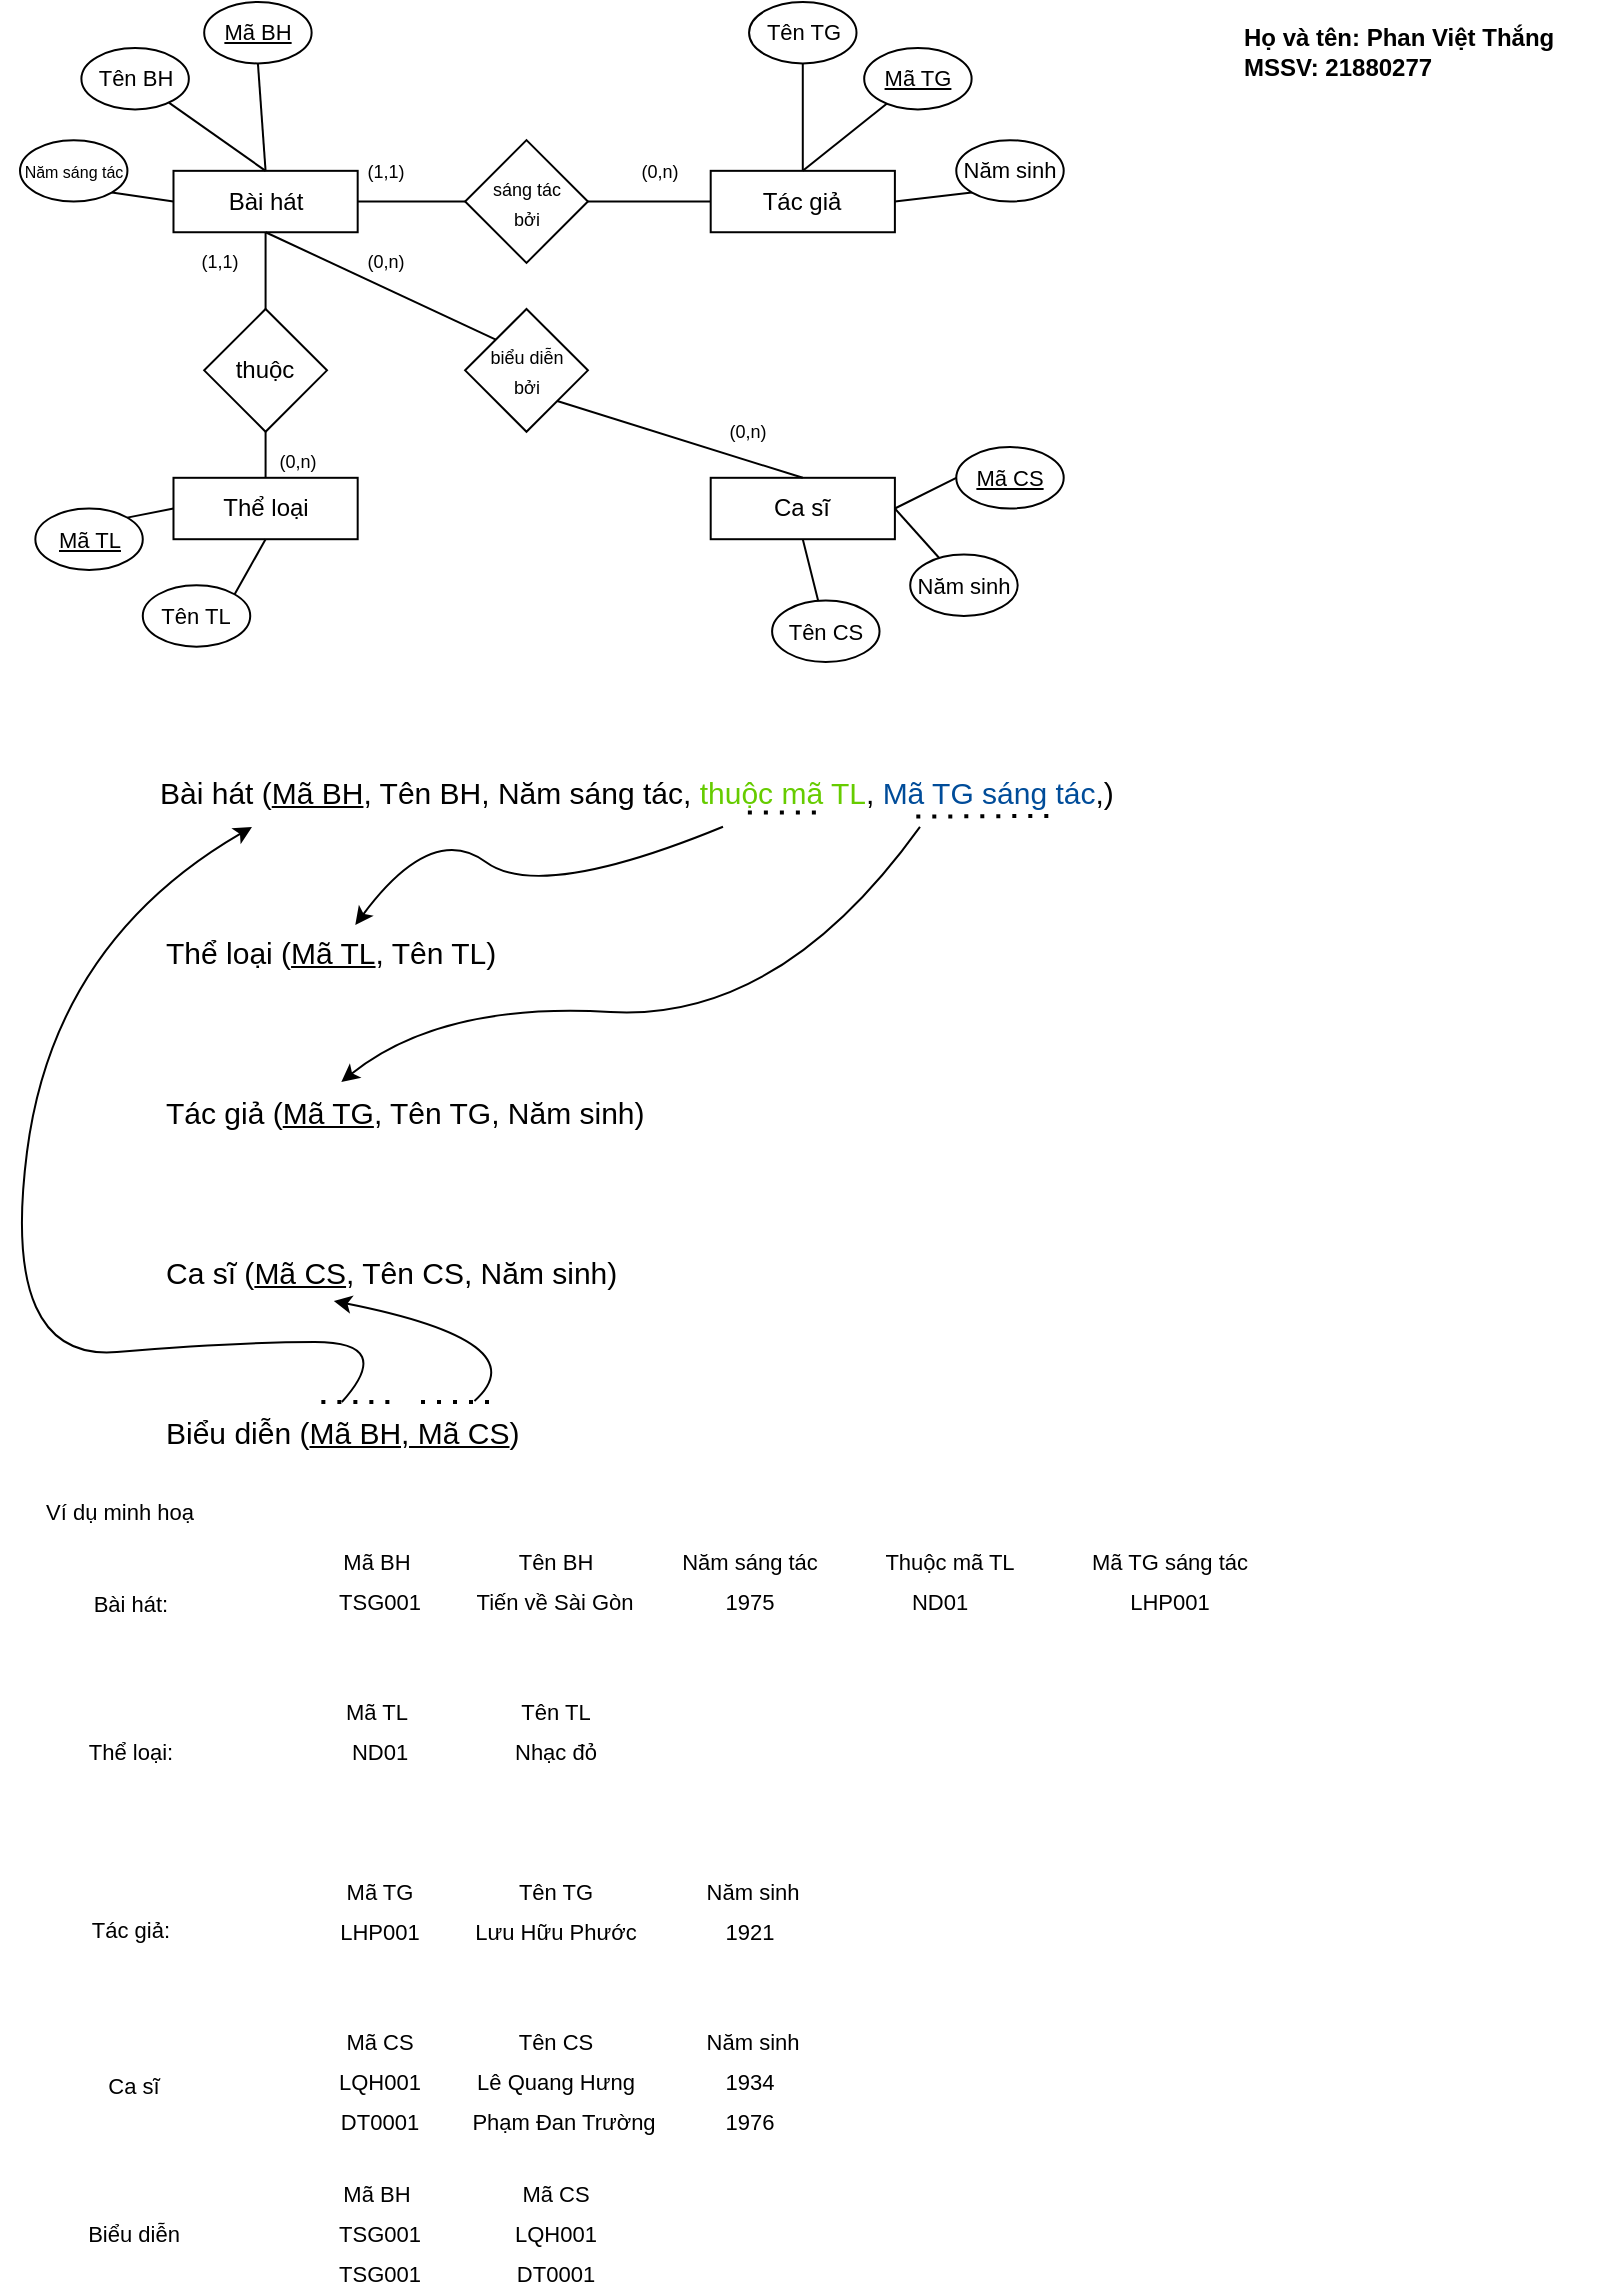 <mxfile version="20.1.1" type="github">
  <diagram id="juYDDhbQV2ejAXvNcZQj" name="Page-1">
    <mxGraphModel dx="676" dy="391" grid="1" gridSize="10" guides="1" tooltips="1" connect="1" arrows="1" fold="1" page="1" pageScale="1" pageWidth="827" pageHeight="1169" math="0" shadow="0">
      <root>
        <mxCell id="0" />
        <mxCell id="1" parent="0" />
        <mxCell id="WebsGutZkE8XCqcuteTi-69" value="" style="group" vertex="1" connectable="0" parent="1">
          <mxGeometry x="10" y="390" width="690" height="350" as="geometry" />
        </mxCell>
        <mxCell id="WebsGutZkE8XCqcuteTi-42" value="Bài hát (&lt;u&gt;Mã BH&lt;/u&gt;, Tên BH, Năm sáng tác, &lt;font color=&quot;#66cc00&quot;&gt;thuộc mã TL&lt;/font&gt;, &lt;font color=&quot;#004c99&quot;&gt;Mã TG sáng tác&lt;/font&gt;,)" style="text;html=1;strokeColor=none;fillColor=none;align=left;verticalAlign=middle;whiteSpace=wrap;rounded=0;fontFamily=Helvetica;fontSize=15;fontColor=default;" vertex="1" parent="WebsGutZkE8XCqcuteTi-69">
          <mxGeometry x="78.266" width="611.734" height="30" as="geometry" />
        </mxCell>
        <mxCell id="WebsGutZkE8XCqcuteTi-47" value="" style="curved=1;endArrow=classic;html=1;rounded=0;labelBackgroundColor=default;fontFamily=Helvetica;fontSize=15;fontColor=default;strokeColor=default;shape=connector;entryX=0.198;entryY=0.05;entryDx=0;entryDy=0;entryPerimeter=0;exitX=0.463;exitY=1.08;exitDx=0;exitDy=0;exitPerimeter=0;" edge="1" parent="WebsGutZkE8XCqcuteTi-69" source="WebsGutZkE8XCqcuteTi-42" target="WebsGutZkE8XCqcuteTi-43">
          <mxGeometry width="50" height="50" relative="1" as="geometry">
            <mxPoint x="305.867" y="30" as="sourcePoint" />
            <mxPoint x="170.926" y="70" as="targetPoint" />
            <Array as="points">
              <mxPoint x="269.883" y="70" />
              <mxPoint x="215.906" y="30" />
            </Array>
          </mxGeometry>
        </mxCell>
        <mxCell id="WebsGutZkE8XCqcuteTi-56" value="" style="curved=1;endArrow=classic;html=1;rounded=0;labelBackgroundColor=default;fontFamily=Helvetica;fontSize=15;fontColor=#99004D;strokeColor=default;shape=connector;entryX=0.078;entryY=1.083;entryDx=0;entryDy=0;entryPerimeter=0;" edge="1" parent="WebsGutZkE8XCqcuteTi-69" target="WebsGutZkE8XCqcuteTi-42">
          <mxGeometry width="50" height="50" relative="1" as="geometry">
            <mxPoint x="170.926" y="320" as="sourcePoint" />
            <mxPoint x="116.949" y="40" as="targetPoint" />
            <Array as="points">
              <mxPoint x="197.914" y="290" />
              <mxPoint x="116.949" y="290" />
              <mxPoint y="300" />
              <mxPoint x="26.988" y="90" />
            </Array>
          </mxGeometry>
        </mxCell>
        <mxCell id="WebsGutZkE8XCqcuteTi-43" value="Thể loại (&lt;u&gt;Mã TL&lt;/u&gt;, Tên TL)" style="text;html=1;strokeColor=none;fillColor=none;align=left;verticalAlign=middle;whiteSpace=wrap;rounded=0;fontFamily=Helvetica;fontSize=15;fontColor=default;" vertex="1" parent="WebsGutZkE8XCqcuteTi-69">
          <mxGeometry x="80.96" y="80" width="488.288" height="30" as="geometry" />
        </mxCell>
        <mxCell id="WebsGutZkE8XCqcuteTi-44" value="Tác giả (&lt;u&gt;Mã TG&lt;/u&gt;, Tên TG, Năm sinh)" style="text;html=1;strokeColor=none;fillColor=none;align=left;verticalAlign=middle;whiteSpace=wrap;rounded=0;fontFamily=Helvetica;fontSize=15;fontColor=default;" vertex="1" parent="WebsGutZkE8XCqcuteTi-69">
          <mxGeometry x="80.96" y="160" width="488.288" height="30" as="geometry" />
        </mxCell>
        <mxCell id="WebsGutZkE8XCqcuteTi-45" value="Ca sĩ (&lt;u&gt;Mã CS&lt;/u&gt;, Tên CS, Năm sinh)" style="text;html=1;strokeColor=none;fillColor=none;align=left;verticalAlign=middle;whiteSpace=wrap;rounded=0;fontFamily=Helvetica;fontSize=15;fontColor=default;" vertex="1" parent="WebsGutZkE8XCqcuteTi-69">
          <mxGeometry x="80.96" y="240" width="488.288" height="30" as="geometry" />
        </mxCell>
        <mxCell id="WebsGutZkE8XCqcuteTi-48" value="" style="curved=1;endArrow=classic;html=1;rounded=0;labelBackgroundColor=default;fontFamily=Helvetica;fontSize=15;fontColor=default;strokeColor=default;shape=connector;entryX=0.646;entryY=1.083;entryDx=0;entryDy=0;entryPerimeter=0;exitX=0.624;exitY=1.08;exitDx=0;exitDy=0;exitPerimeter=0;" edge="1" parent="WebsGutZkE8XCqcuteTi-69" source="WebsGutZkE8XCqcuteTi-42">
          <mxGeometry width="50" height="50" relative="1" as="geometry">
            <mxPoint x="376.075" y="120.51" as="sourcePoint" />
            <mxPoint x="170.646" y="160" as="targetPoint" />
            <Array as="points">
              <mxPoint x="389.877" y="130" />
              <mxPoint x="220.471" y="120" />
            </Array>
          </mxGeometry>
        </mxCell>
        <mxCell id="WebsGutZkE8XCqcuteTi-55" value="Biểu diễn (&lt;u&gt;Mã BH, Mã CS&lt;/u&gt;)" style="text;html=1;strokeColor=none;fillColor=none;align=left;verticalAlign=middle;whiteSpace=wrap;rounded=0;fontFamily=Helvetica;fontSize=15;fontColor=default;" vertex="1" parent="WebsGutZkE8XCqcuteTi-69">
          <mxGeometry x="80.96" y="320" width="488.288" height="30" as="geometry" />
        </mxCell>
        <mxCell id="WebsGutZkE8XCqcuteTi-58" value="" style="curved=1;endArrow=classic;html=1;rounded=0;labelBackgroundColor=default;fontFamily=Helvetica;fontSize=15;fontColor=#99004D;strokeColor=default;shape=connector;entryX=0.176;entryY=0.983;entryDx=0;entryDy=0;entryPerimeter=0;exitX=0.32;exitY=-0.017;exitDx=0;exitDy=0;exitPerimeter=0;" edge="1" parent="WebsGutZkE8XCqcuteTi-69" source="WebsGutZkE8XCqcuteTi-55" target="WebsGutZkE8XCqcuteTi-45">
          <mxGeometry width="50" height="50" relative="1" as="geometry">
            <mxPoint x="220.471" y="320" as="sourcePoint" />
            <mxPoint x="270.296" y="270" as="targetPoint" />
            <Array as="points">
              <mxPoint x="270.296" y="290" />
            </Array>
          </mxGeometry>
        </mxCell>
        <mxCell id="WebsGutZkE8XCqcuteTi-59" value="" style="endArrow=none;dashed=1;html=1;dashPattern=1 3;strokeWidth=2;rounded=0;labelBackgroundColor=default;fontFamily=Helvetica;fontSize=15;fontColor=#99004D;shape=connector;" edge="1" parent="WebsGutZkE8XCqcuteTi-69">
          <mxGeometry width="50" height="50" relative="1" as="geometry">
            <mxPoint x="160.68" y="320" as="sourcePoint" />
            <mxPoint x="200.541" y="320" as="targetPoint" />
          </mxGeometry>
        </mxCell>
        <mxCell id="WebsGutZkE8XCqcuteTi-60" value="" style="endArrow=none;dashed=1;html=1;dashPattern=1 3;strokeWidth=2;rounded=0;labelBackgroundColor=default;fontFamily=Helvetica;fontSize=15;fontColor=#99004D;shape=connector;" edge="1" parent="WebsGutZkE8XCqcuteTi-69">
          <mxGeometry width="50" height="50" relative="1" as="geometry">
            <mxPoint x="210.506" y="320" as="sourcePoint" />
            <mxPoint x="250.366" y="320" as="targetPoint" />
          </mxGeometry>
        </mxCell>
        <mxCell id="WebsGutZkE8XCqcuteTi-61" value="" style="endArrow=none;dashed=1;html=1;dashPattern=1 3;strokeWidth=2;rounded=0;labelBackgroundColor=default;fontFamily=Helvetica;fontSize=15;fontColor=#99004D;shape=connector;" edge="1" parent="WebsGutZkE8XCqcuteTi-69">
          <mxGeometry width="50" height="50" relative="1" as="geometry">
            <mxPoint x="373.933" y="25.2" as="sourcePoint" />
            <mxPoint x="413.793" y="25.2" as="targetPoint" />
          </mxGeometry>
        </mxCell>
        <mxCell id="WebsGutZkE8XCqcuteTi-62" value="" style="endArrow=none;dashed=1;html=1;dashPattern=1 3;strokeWidth=2;rounded=0;labelBackgroundColor=default;fontFamily=Helvetica;fontSize=15;fontColor=#99004D;shape=connector;exitX=0.621;exitY=1.01;exitDx=0;exitDy=0;exitPerimeter=0;entryX=0.734;entryY=0.998;entryDx=0;entryDy=0;entryPerimeter=0;" edge="1" parent="WebsGutZkE8XCqcuteTi-69">
          <mxGeometry width="50" height="50" relative="1" as="geometry">
            <mxPoint x="458.153" y="27.3" as="sourcePoint" />
            <mxPoint x="527.279" y="26.94" as="targetPoint" />
          </mxGeometry>
        </mxCell>
        <mxCell id="WebsGutZkE8XCqcuteTi-115" value="" style="group" vertex="1" connectable="0" parent="1">
          <mxGeometry x="20" y="10" width="521.86" height="330" as="geometry" />
        </mxCell>
        <mxCell id="WebsGutZkE8XCqcuteTi-1" value="Bài hát" style="rounded=0;whiteSpace=wrap;html=1;" vertex="1" parent="WebsGutZkE8XCqcuteTi-115">
          <mxGeometry x="76.744" y="84.419" width="92.093" height="30.698" as="geometry" />
        </mxCell>
        <mxCell id="WebsGutZkE8XCqcuteTi-2" value="Tác giả" style="rounded=0;whiteSpace=wrap;html=1;" vertex="1" parent="WebsGutZkE8XCqcuteTi-115">
          <mxGeometry x="345.349" y="84.419" width="92.093" height="30.698" as="geometry" />
        </mxCell>
        <mxCell id="WebsGutZkE8XCqcuteTi-3" value="Thể loại" style="rounded=0;whiteSpace=wrap;html=1;" vertex="1" parent="WebsGutZkE8XCqcuteTi-115">
          <mxGeometry x="76.744" y="237.907" width="92.093" height="30.698" as="geometry" />
        </mxCell>
        <mxCell id="WebsGutZkE8XCqcuteTi-4" value="Ca sĩ" style="rounded=0;whiteSpace=wrap;html=1;" vertex="1" parent="WebsGutZkE8XCqcuteTi-115">
          <mxGeometry x="345.349" y="237.907" width="92.093" height="30.698" as="geometry" />
        </mxCell>
        <mxCell id="WebsGutZkE8XCqcuteTi-19" style="edgeStyle=none;shape=connector;rounded=0;orthogonalLoop=1;jettySize=auto;html=1;entryX=0.5;entryY=0;entryDx=0;entryDy=0;labelBackgroundColor=default;fontFamily=Helvetica;fontSize=11;fontColor=default;endArrow=none;strokeColor=default;" edge="1" parent="WebsGutZkE8XCqcuteTi-115" source="WebsGutZkE8XCqcuteTi-5" target="WebsGutZkE8XCqcuteTi-3">
          <mxGeometry relative="1" as="geometry" />
        </mxCell>
        <mxCell id="WebsGutZkE8XCqcuteTi-5" value="thuộc" style="rhombus;whiteSpace=wrap;html=1;" vertex="1" parent="WebsGutZkE8XCqcuteTi-115">
          <mxGeometry x="92.093" y="153.488" width="61.395" height="61.395" as="geometry" />
        </mxCell>
        <mxCell id="WebsGutZkE8XCqcuteTi-18" style="edgeStyle=none;shape=connector;rounded=0;orthogonalLoop=1;jettySize=auto;html=1;entryX=0.5;entryY=0;entryDx=0;entryDy=0;labelBackgroundColor=default;fontFamily=Helvetica;fontSize=11;fontColor=default;endArrow=none;strokeColor=default;" edge="1" parent="WebsGutZkE8XCqcuteTi-115" source="WebsGutZkE8XCqcuteTi-1" target="WebsGutZkE8XCqcuteTi-5">
          <mxGeometry relative="1" as="geometry" />
        </mxCell>
        <mxCell id="WebsGutZkE8XCqcuteTi-14" style="edgeStyle=none;shape=connector;rounded=0;orthogonalLoop=1;jettySize=auto;html=1;exitX=1;exitY=1;exitDx=0;exitDy=0;entryX=0.5;entryY=0;entryDx=0;entryDy=0;labelBackgroundColor=default;fontFamily=Helvetica;fontSize=11;fontColor=default;endArrow=none;strokeColor=default;" edge="1" parent="WebsGutZkE8XCqcuteTi-115" source="WebsGutZkE8XCqcuteTi-6" target="WebsGutZkE8XCqcuteTi-4">
          <mxGeometry relative="1" as="geometry" />
        </mxCell>
        <mxCell id="WebsGutZkE8XCqcuteTi-6" value="&lt;font style=&quot;font-size: 9px;&quot;&gt;biểu diễn&lt;br&gt;bởi&lt;/font&gt;" style="rhombus;whiteSpace=wrap;html=1;" vertex="1" parent="WebsGutZkE8XCqcuteTi-115">
          <mxGeometry x="222.558" y="153.488" width="61.395" height="61.395" as="geometry" />
        </mxCell>
        <mxCell id="WebsGutZkE8XCqcuteTi-13" style="edgeStyle=none;shape=connector;rounded=0;orthogonalLoop=1;jettySize=auto;html=1;labelBackgroundColor=default;fontFamily=Helvetica;fontSize=11;fontColor=default;endArrow=none;strokeColor=default;exitX=0.5;exitY=1;exitDx=0;exitDy=0;entryX=0;entryY=0;entryDx=0;entryDy=0;" edge="1" parent="WebsGutZkE8XCqcuteTi-115" source="WebsGutZkE8XCqcuteTi-1" target="WebsGutZkE8XCqcuteTi-6">
          <mxGeometry relative="1" as="geometry" />
        </mxCell>
        <mxCell id="WebsGutZkE8XCqcuteTi-17" style="edgeStyle=none;shape=connector;rounded=0;orthogonalLoop=1;jettySize=auto;html=1;entryX=0;entryY=0.5;entryDx=0;entryDy=0;labelBackgroundColor=default;fontFamily=Helvetica;fontSize=11;fontColor=default;endArrow=none;strokeColor=default;" edge="1" parent="WebsGutZkE8XCqcuteTi-115" source="WebsGutZkE8XCqcuteTi-7" target="WebsGutZkE8XCqcuteTi-2">
          <mxGeometry relative="1" as="geometry" />
        </mxCell>
        <mxCell id="WebsGutZkE8XCqcuteTi-7" value="&lt;font style=&quot;font-size: 9px;&quot;&gt;sáng tác&lt;br&gt;bởi&lt;/font&gt;" style="rhombus;whiteSpace=wrap;html=1;" vertex="1" parent="WebsGutZkE8XCqcuteTi-115">
          <mxGeometry x="222.558" y="69.07" width="61.395" height="61.395" as="geometry" />
        </mxCell>
        <mxCell id="WebsGutZkE8XCqcuteTi-16" style="edgeStyle=none;shape=connector;rounded=0;orthogonalLoop=1;jettySize=auto;html=1;entryX=0;entryY=0.5;entryDx=0;entryDy=0;labelBackgroundColor=default;fontFamily=Helvetica;fontSize=11;fontColor=default;endArrow=none;strokeColor=default;" edge="1" parent="WebsGutZkE8XCqcuteTi-115" source="WebsGutZkE8XCqcuteTi-1" target="WebsGutZkE8XCqcuteTi-7">
          <mxGeometry relative="1" as="geometry" />
        </mxCell>
        <mxCell id="WebsGutZkE8XCqcuteTi-32" style="edgeStyle=none;shape=connector;rounded=0;orthogonalLoop=1;jettySize=auto;html=1;labelBackgroundColor=default;fontFamily=Helvetica;fontSize=11;fontColor=default;endArrow=none;strokeColor=default;" edge="1" parent="WebsGutZkE8XCqcuteTi-115" source="WebsGutZkE8XCqcuteTi-20">
          <mxGeometry relative="1" as="geometry">
            <mxPoint x="122.791" y="84.419" as="targetPoint" />
          </mxGeometry>
        </mxCell>
        <mxCell id="WebsGutZkE8XCqcuteTi-20" value="Tên BH" style="ellipse;whiteSpace=wrap;html=1;fontFamily=Helvetica;fontSize=11;fontColor=default;" vertex="1" parent="WebsGutZkE8XCqcuteTi-115">
          <mxGeometry x="30.698" y="23.023" width="53.721" height="30.698" as="geometry" />
        </mxCell>
        <mxCell id="WebsGutZkE8XCqcuteTi-31" style="edgeStyle=none;shape=connector;rounded=0;orthogonalLoop=1;jettySize=auto;html=1;exitX=0.5;exitY=1;exitDx=0;exitDy=0;entryX=0.5;entryY=0;entryDx=0;entryDy=0;labelBackgroundColor=default;fontFamily=Helvetica;fontSize=11;fontColor=default;endArrow=none;strokeColor=default;" edge="1" parent="WebsGutZkE8XCqcuteTi-115" source="WebsGutZkE8XCqcuteTi-21" target="WebsGutZkE8XCqcuteTi-1">
          <mxGeometry relative="1" as="geometry" />
        </mxCell>
        <mxCell id="WebsGutZkE8XCqcuteTi-21" value="&lt;u&gt;Mã BH&lt;/u&gt;" style="ellipse;whiteSpace=wrap;html=1;fontFamily=Helvetica;fontSize=11;fontColor=default;" vertex="1" parent="WebsGutZkE8XCqcuteTi-115">
          <mxGeometry x="92.093" width="53.721" height="30.698" as="geometry" />
        </mxCell>
        <mxCell id="WebsGutZkE8XCqcuteTi-33" style="edgeStyle=none;shape=connector;rounded=0;orthogonalLoop=1;jettySize=auto;html=1;exitX=1;exitY=1;exitDx=0;exitDy=0;entryX=0;entryY=0.5;entryDx=0;entryDy=0;labelBackgroundColor=default;fontFamily=Helvetica;fontSize=11;fontColor=default;endArrow=none;strokeColor=default;" edge="1" parent="WebsGutZkE8XCqcuteTi-115" source="WebsGutZkE8XCqcuteTi-22" target="WebsGutZkE8XCqcuteTi-1">
          <mxGeometry relative="1" as="geometry" />
        </mxCell>
        <mxCell id="WebsGutZkE8XCqcuteTi-22" value="&lt;font style=&quot;font-size: 8px;&quot;&gt;Năm sáng tác&lt;/font&gt;" style="ellipse;whiteSpace=wrap;html=1;fontFamily=Helvetica;fontSize=11;fontColor=default;" vertex="1" parent="WebsGutZkE8XCqcuteTi-115">
          <mxGeometry y="69.07" width="53.721" height="30.698" as="geometry" />
        </mxCell>
        <mxCell id="WebsGutZkE8XCqcuteTi-35" style="edgeStyle=none;shape=connector;rounded=0;orthogonalLoop=1;jettySize=auto;html=1;exitX=1;exitY=0;exitDx=0;exitDy=0;entryX=0.5;entryY=1;entryDx=0;entryDy=0;labelBackgroundColor=default;fontFamily=Helvetica;fontSize=11;fontColor=default;endArrow=none;strokeColor=default;" edge="1" parent="WebsGutZkE8XCqcuteTi-115" source="WebsGutZkE8XCqcuteTi-23" target="WebsGutZkE8XCqcuteTi-3">
          <mxGeometry relative="1" as="geometry" />
        </mxCell>
        <mxCell id="WebsGutZkE8XCqcuteTi-23" value="Tên TL" style="ellipse;whiteSpace=wrap;html=1;fontFamily=Helvetica;fontSize=11;fontColor=default;" vertex="1" parent="WebsGutZkE8XCqcuteTi-115">
          <mxGeometry x="61.395" y="291.628" width="53.721" height="30.698" as="geometry" />
        </mxCell>
        <mxCell id="WebsGutZkE8XCqcuteTi-34" style="edgeStyle=none;shape=connector;rounded=0;orthogonalLoop=1;jettySize=auto;html=1;exitX=1;exitY=0;exitDx=0;exitDy=0;entryX=0;entryY=0.5;entryDx=0;entryDy=0;labelBackgroundColor=default;fontFamily=Helvetica;fontSize=11;fontColor=default;endArrow=none;strokeColor=default;" edge="1" parent="WebsGutZkE8XCqcuteTi-115" source="WebsGutZkE8XCqcuteTi-24" target="WebsGutZkE8XCqcuteTi-3">
          <mxGeometry relative="1" as="geometry" />
        </mxCell>
        <mxCell id="WebsGutZkE8XCqcuteTi-24" value="&lt;u&gt;Mã TL&lt;/u&gt;" style="ellipse;whiteSpace=wrap;html=1;fontFamily=Helvetica;fontSize=11;fontColor=default;" vertex="1" parent="WebsGutZkE8XCqcuteTi-115">
          <mxGeometry x="7.674" y="253.256" width="53.721" height="30.698" as="geometry" />
        </mxCell>
        <mxCell id="WebsGutZkE8XCqcuteTi-41" style="edgeStyle=none;shape=connector;rounded=0;orthogonalLoop=1;jettySize=auto;html=1;exitX=0;exitY=1;exitDx=0;exitDy=0;entryX=1;entryY=0.5;entryDx=0;entryDy=0;labelBackgroundColor=default;fontFamily=Helvetica;fontSize=11;fontColor=default;endArrow=none;strokeColor=default;" edge="1" parent="WebsGutZkE8XCqcuteTi-115" source="WebsGutZkE8XCqcuteTi-25" target="WebsGutZkE8XCqcuteTi-2">
          <mxGeometry relative="1" as="geometry" />
        </mxCell>
        <mxCell id="WebsGutZkE8XCqcuteTi-25" value="Năm sinh" style="ellipse;whiteSpace=wrap;html=1;fontFamily=Helvetica;fontSize=11;fontColor=default;" vertex="1" parent="WebsGutZkE8XCqcuteTi-115">
          <mxGeometry x="468.139" y="69.07" width="53.721" height="30.698" as="geometry" />
        </mxCell>
        <mxCell id="WebsGutZkE8XCqcuteTi-40" style="edgeStyle=none;shape=connector;rounded=0;orthogonalLoop=1;jettySize=auto;html=1;labelBackgroundColor=default;fontFamily=Helvetica;fontSize=11;fontColor=default;endArrow=none;strokeColor=default;" edge="1" parent="WebsGutZkE8XCqcuteTi-115" source="WebsGutZkE8XCqcuteTi-26">
          <mxGeometry relative="1" as="geometry">
            <mxPoint x="391.395" y="84.419" as="targetPoint" />
          </mxGeometry>
        </mxCell>
        <mxCell id="WebsGutZkE8XCqcuteTi-26" value="&lt;u&gt;Mã TG&lt;/u&gt;" style="ellipse;whiteSpace=wrap;html=1;fontFamily=Helvetica;fontSize=11;fontColor=default;" vertex="1" parent="WebsGutZkE8XCqcuteTi-115">
          <mxGeometry x="422.093" y="23.023" width="53.721" height="30.698" as="geometry" />
        </mxCell>
        <mxCell id="WebsGutZkE8XCqcuteTi-39" style="edgeStyle=none;shape=connector;rounded=0;orthogonalLoop=1;jettySize=auto;html=1;exitX=0.5;exitY=1;exitDx=0;exitDy=0;entryX=0.5;entryY=0;entryDx=0;entryDy=0;labelBackgroundColor=default;fontFamily=Helvetica;fontSize=11;fontColor=default;endArrow=none;strokeColor=default;" edge="1" parent="WebsGutZkE8XCqcuteTi-115" source="WebsGutZkE8XCqcuteTi-27" target="WebsGutZkE8XCqcuteTi-2">
          <mxGeometry relative="1" as="geometry" />
        </mxCell>
        <mxCell id="WebsGutZkE8XCqcuteTi-27" value="Tên TG" style="ellipse;whiteSpace=wrap;html=1;fontFamily=Helvetica;fontSize=11;fontColor=default;" vertex="1" parent="WebsGutZkE8XCqcuteTi-115">
          <mxGeometry x="364.535" width="53.721" height="30.698" as="geometry" />
        </mxCell>
        <mxCell id="WebsGutZkE8XCqcuteTi-36" style="edgeStyle=none;shape=connector;rounded=0;orthogonalLoop=1;jettySize=auto;html=1;entryX=0.5;entryY=1;entryDx=0;entryDy=0;labelBackgroundColor=default;fontFamily=Helvetica;fontSize=11;fontColor=default;endArrow=none;strokeColor=default;" edge="1" parent="WebsGutZkE8XCqcuteTi-115" source="WebsGutZkE8XCqcuteTi-28" target="WebsGutZkE8XCqcuteTi-4">
          <mxGeometry relative="1" as="geometry" />
        </mxCell>
        <mxCell id="WebsGutZkE8XCqcuteTi-28" value="Tên CS" style="ellipse;whiteSpace=wrap;html=1;fontFamily=Helvetica;fontSize=11;fontColor=default;" vertex="1" parent="WebsGutZkE8XCqcuteTi-115">
          <mxGeometry x="376.046" y="299.302" width="53.721" height="30.698" as="geometry" />
        </mxCell>
        <mxCell id="WebsGutZkE8XCqcuteTi-37" style="edgeStyle=none;shape=connector;rounded=0;orthogonalLoop=1;jettySize=auto;html=1;entryX=1;entryY=0.5;entryDx=0;entryDy=0;labelBackgroundColor=default;fontFamily=Helvetica;fontSize=11;fontColor=default;endArrow=none;strokeColor=default;" edge="1" parent="WebsGutZkE8XCqcuteTi-115" source="WebsGutZkE8XCqcuteTi-29" target="WebsGutZkE8XCqcuteTi-4">
          <mxGeometry relative="1" as="geometry" />
        </mxCell>
        <mxCell id="WebsGutZkE8XCqcuteTi-29" value="Năm sinh" style="ellipse;whiteSpace=wrap;html=1;fontFamily=Helvetica;fontSize=11;fontColor=default;" vertex="1" parent="WebsGutZkE8XCqcuteTi-115">
          <mxGeometry x="445.116" y="276.279" width="53.721" height="30.698" as="geometry" />
        </mxCell>
        <mxCell id="WebsGutZkE8XCqcuteTi-38" style="edgeStyle=none;shape=connector;rounded=0;orthogonalLoop=1;jettySize=auto;html=1;exitX=0;exitY=0.5;exitDx=0;exitDy=0;labelBackgroundColor=default;fontFamily=Helvetica;fontSize=11;fontColor=default;endArrow=none;strokeColor=default;" edge="1" parent="WebsGutZkE8XCqcuteTi-115" source="WebsGutZkE8XCqcuteTi-30">
          <mxGeometry relative="1" as="geometry">
            <mxPoint x="437.441" y="253.256" as="targetPoint" />
          </mxGeometry>
        </mxCell>
        <mxCell id="WebsGutZkE8XCqcuteTi-30" value="&lt;u&gt;Mã CS&lt;/u&gt;" style="ellipse;whiteSpace=wrap;html=1;fontFamily=Helvetica;fontSize=11;fontColor=default;" vertex="1" parent="WebsGutZkE8XCqcuteTi-115">
          <mxGeometry x="468.139" y="222.558" width="53.721" height="30.698" as="geometry" />
        </mxCell>
        <mxCell id="WebsGutZkE8XCqcuteTi-120" value="(1,1)" style="text;html=1;strokeColor=none;fillColor=none;align=center;verticalAlign=middle;whiteSpace=wrap;rounded=0;fontFamily=Helvetica;fontSize=9;fontColor=#000000;" vertex="1" parent="WebsGutZkE8XCqcuteTi-115">
          <mxGeometry x="70" y="115.12" width="60" height="30" as="geometry" />
        </mxCell>
        <mxCell id="WebsGutZkE8XCqcuteTi-121" value="(1,1)" style="text;html=1;strokeColor=none;fillColor=none;align=center;verticalAlign=middle;whiteSpace=wrap;rounded=0;fontFamily=Helvetica;fontSize=9;fontColor=#000000;" vertex="1" parent="WebsGutZkE8XCqcuteTi-115">
          <mxGeometry x="153.49" y="69.77" width="60" height="30" as="geometry" />
        </mxCell>
        <mxCell id="WebsGutZkE8XCqcuteTi-122" value="(0,n)" style="text;html=1;strokeColor=none;fillColor=none;align=center;verticalAlign=middle;whiteSpace=wrap;rounded=0;fontFamily=Helvetica;fontSize=9;fontColor=#000000;" vertex="1" parent="WebsGutZkE8XCqcuteTi-115">
          <mxGeometry x="290" y="69.77" width="60" height="30" as="geometry" />
        </mxCell>
        <mxCell id="WebsGutZkE8XCqcuteTi-123" value="(0,n)" style="text;html=1;strokeColor=none;fillColor=none;align=center;verticalAlign=middle;whiteSpace=wrap;rounded=0;fontFamily=Helvetica;fontSize=9;fontColor=#000000;" vertex="1" parent="WebsGutZkE8XCqcuteTi-115">
          <mxGeometry x="334" y="200" width="60" height="30" as="geometry" />
        </mxCell>
        <mxCell id="WebsGutZkE8XCqcuteTi-124" value="(0,n)" style="text;html=1;strokeColor=none;fillColor=none;align=center;verticalAlign=middle;whiteSpace=wrap;rounded=0;fontFamily=Helvetica;fontSize=9;fontColor=#000000;" vertex="1" parent="WebsGutZkE8XCqcuteTi-115">
          <mxGeometry x="153.49" y="115.12" width="60" height="30" as="geometry" />
        </mxCell>
        <mxCell id="WebsGutZkE8XCqcuteTi-125" value="(0,n)" style="text;html=1;strokeColor=none;fillColor=none;align=center;verticalAlign=middle;whiteSpace=wrap;rounded=0;fontFamily=Helvetica;fontSize=9;fontColor=#000000;" vertex="1" parent="WebsGutZkE8XCqcuteTi-115">
          <mxGeometry x="108.84" y="214.88" width="60" height="30" as="geometry" />
        </mxCell>
        <mxCell id="WebsGutZkE8XCqcuteTi-118" value="" style="group" vertex="1" connectable="0" parent="1">
          <mxGeometry x="20" y="750" width="745" height="386" as="geometry" />
        </mxCell>
        <mxCell id="WebsGutZkE8XCqcuteTi-73" value="Ví dụ minh hoạ" style="text;html=1;strokeColor=none;fillColor=none;align=center;verticalAlign=middle;whiteSpace=wrap;rounded=0;fontFamily=Helvetica;fontSize=11;fontColor=#000000;" vertex="1" parent="WebsGutZkE8XCqcuteTi-118">
          <mxGeometry width="100" height="30" as="geometry" />
        </mxCell>
        <mxCell id="WebsGutZkE8XCqcuteTi-74" value="Bài hát:&amp;nbsp;" style="text;html=1;strokeColor=none;fillColor=none;align=center;verticalAlign=middle;whiteSpace=wrap;rounded=0;fontFamily=Helvetica;fontSize=11;fontColor=#000000;" vertex="1" parent="WebsGutZkE8XCqcuteTi-118">
          <mxGeometry x="7" y="46" width="100" height="30" as="geometry" />
        </mxCell>
        <mxCell id="WebsGutZkE8XCqcuteTi-75" value="Mã BH&amp;nbsp;" style="text;html=1;strokeColor=none;fillColor=none;align=center;verticalAlign=middle;whiteSpace=wrap;rounded=0;fontFamily=Helvetica;fontSize=11;fontColor=#000000;" vertex="1" parent="WebsGutZkE8XCqcuteTi-118">
          <mxGeometry x="150" y="30" width="60" height="20" as="geometry" />
        </mxCell>
        <mxCell id="WebsGutZkE8XCqcuteTi-77" value="Tên BH" style="text;html=1;strokeColor=none;fillColor=none;align=center;verticalAlign=middle;whiteSpace=wrap;rounded=0;fontFamily=Helvetica;fontSize=11;fontColor=#000000;" vertex="1" parent="WebsGutZkE8XCqcuteTi-118">
          <mxGeometry x="237.5" y="30" width="60" height="20" as="geometry" />
        </mxCell>
        <mxCell id="WebsGutZkE8XCqcuteTi-78" value="Năm sáng tác" style="text;html=1;strokeColor=none;fillColor=none;align=center;verticalAlign=middle;whiteSpace=wrap;rounded=0;fontFamily=Helvetica;fontSize=11;fontColor=#000000;" vertex="1" parent="WebsGutZkE8XCqcuteTi-118">
          <mxGeometry x="320" y="30" width="90" height="20" as="geometry" />
        </mxCell>
        <mxCell id="WebsGutZkE8XCqcuteTi-79" value="Thuộc mã TL" style="text;html=1;strokeColor=none;fillColor=none;align=center;verticalAlign=middle;whiteSpace=wrap;rounded=0;fontFamily=Helvetica;fontSize=11;fontColor=#000000;" vertex="1" parent="WebsGutZkE8XCqcuteTi-118">
          <mxGeometry x="420" y="30" width="90" height="20" as="geometry" />
        </mxCell>
        <mxCell id="WebsGutZkE8XCqcuteTi-80" value="Mã TG sáng tác" style="text;html=1;strokeColor=none;fillColor=none;align=center;verticalAlign=middle;whiteSpace=wrap;rounded=0;fontFamily=Helvetica;fontSize=11;fontColor=#000000;" vertex="1" parent="WebsGutZkE8XCqcuteTi-118">
          <mxGeometry x="530" y="30" width="90" height="20" as="geometry" />
        </mxCell>
        <mxCell id="WebsGutZkE8XCqcuteTi-82" value="TSG001" style="text;html=1;strokeColor=none;fillColor=none;align=center;verticalAlign=middle;whiteSpace=wrap;rounded=0;fontFamily=Helvetica;fontSize=11;fontColor=#000000;" vertex="1" parent="WebsGutZkE8XCqcuteTi-118">
          <mxGeometry x="150" y="50" width="60" height="20" as="geometry" />
        </mxCell>
        <mxCell id="WebsGutZkE8XCqcuteTi-83" value="Tiến về Sài Gòn" style="text;html=1;strokeColor=none;fillColor=none;align=center;verticalAlign=middle;whiteSpace=wrap;rounded=0;fontFamily=Helvetica;fontSize=11;fontColor=#000000;" vertex="1" parent="WebsGutZkE8XCqcuteTi-118">
          <mxGeometry x="225" y="50" width="85" height="20" as="geometry" />
        </mxCell>
        <mxCell id="WebsGutZkE8XCqcuteTi-84" value="1975" style="text;html=1;strokeColor=none;fillColor=none;align=center;verticalAlign=middle;whiteSpace=wrap;rounded=0;fontFamily=Helvetica;fontSize=11;fontColor=#000000;" vertex="1" parent="WebsGutZkE8XCqcuteTi-118">
          <mxGeometry x="325" y="50" width="80" height="20" as="geometry" />
        </mxCell>
        <mxCell id="WebsGutZkE8XCqcuteTi-86" value="ND01" style="text;html=1;strokeColor=none;fillColor=none;align=center;verticalAlign=middle;whiteSpace=wrap;rounded=0;fontFamily=Helvetica;fontSize=11;fontColor=#000000;" vertex="1" parent="WebsGutZkE8XCqcuteTi-118">
          <mxGeometry x="420" y="50" width="80" height="20" as="geometry" />
        </mxCell>
        <mxCell id="WebsGutZkE8XCqcuteTi-87" value="LHP001" style="text;html=1;strokeColor=none;fillColor=none;align=center;verticalAlign=middle;whiteSpace=wrap;rounded=0;fontFamily=Helvetica;fontSize=11;fontColor=#000000;" vertex="1" parent="WebsGutZkE8XCqcuteTi-118">
          <mxGeometry x="535" y="50" width="80" height="20" as="geometry" />
        </mxCell>
        <mxCell id="WebsGutZkE8XCqcuteTi-88" value="Thể loại:&amp;nbsp;" style="text;html=1;strokeColor=none;fillColor=none;align=center;verticalAlign=middle;whiteSpace=wrap;rounded=0;fontFamily=Helvetica;fontSize=11;fontColor=#000000;" vertex="1" parent="WebsGutZkE8XCqcuteTi-118">
          <mxGeometry x="7" y="120" width="100" height="30" as="geometry" />
        </mxCell>
        <mxCell id="WebsGutZkE8XCqcuteTi-89" value="ND01" style="text;html=1;strokeColor=none;fillColor=none;align=center;verticalAlign=middle;whiteSpace=wrap;rounded=0;fontFamily=Helvetica;fontSize=11;fontColor=#000000;" vertex="1" parent="WebsGutZkE8XCqcuteTi-118">
          <mxGeometry x="140" y="125" width="80" height="20" as="geometry" />
        </mxCell>
        <mxCell id="WebsGutZkE8XCqcuteTi-90" value="Mã TL&amp;nbsp;" style="text;html=1;strokeColor=none;fillColor=none;align=center;verticalAlign=middle;whiteSpace=wrap;rounded=0;fontFamily=Helvetica;fontSize=11;fontColor=#000000;" vertex="1" parent="WebsGutZkE8XCqcuteTi-118">
          <mxGeometry x="150" y="105" width="60" height="20" as="geometry" />
        </mxCell>
        <mxCell id="WebsGutZkE8XCqcuteTi-91" value="Tên TL" style="text;html=1;strokeColor=none;fillColor=none;align=center;verticalAlign=middle;whiteSpace=wrap;rounded=0;fontFamily=Helvetica;fontSize=11;fontColor=#000000;" vertex="1" parent="WebsGutZkE8XCqcuteTi-118">
          <mxGeometry x="237.5" y="105" width="60" height="20" as="geometry" />
        </mxCell>
        <mxCell id="WebsGutZkE8XCqcuteTi-92" value="Nhạc đỏ" style="text;html=1;strokeColor=none;fillColor=none;align=center;verticalAlign=middle;whiteSpace=wrap;rounded=0;fontFamily=Helvetica;fontSize=11;fontColor=#000000;" vertex="1" parent="WebsGutZkE8XCqcuteTi-118">
          <mxGeometry x="227.5" y="125" width="80" height="20" as="geometry" />
        </mxCell>
        <mxCell id="WebsGutZkE8XCqcuteTi-93" value="Tác giả:&amp;nbsp;" style="text;html=1;strokeColor=none;fillColor=none;align=center;verticalAlign=middle;whiteSpace=wrap;rounded=0;fontFamily=Helvetica;fontSize=11;fontColor=#000000;" vertex="1" parent="WebsGutZkE8XCqcuteTi-118">
          <mxGeometry x="7" y="209" width="100" height="30" as="geometry" />
        </mxCell>
        <mxCell id="WebsGutZkE8XCqcuteTi-94" value="Mã TG" style="text;html=1;strokeColor=none;fillColor=none;align=center;verticalAlign=middle;whiteSpace=wrap;rounded=0;fontFamily=Helvetica;fontSize=11;fontColor=#000000;" vertex="1" parent="WebsGutZkE8XCqcuteTi-118">
          <mxGeometry x="135" y="195" width="90" height="20" as="geometry" />
        </mxCell>
        <mxCell id="WebsGutZkE8XCqcuteTi-95" value="LHP001" style="text;html=1;strokeColor=none;fillColor=none;align=center;verticalAlign=middle;whiteSpace=wrap;rounded=0;fontFamily=Helvetica;fontSize=11;fontColor=#000000;" vertex="1" parent="WebsGutZkE8XCqcuteTi-118">
          <mxGeometry x="140" y="215" width="80" height="20" as="geometry" />
        </mxCell>
        <mxCell id="WebsGutZkE8XCqcuteTi-96" value="Tên TG" style="text;html=1;strokeColor=none;fillColor=none;align=center;verticalAlign=middle;whiteSpace=wrap;rounded=0;fontFamily=Helvetica;fontSize=11;fontColor=#000000;" vertex="1" parent="WebsGutZkE8XCqcuteTi-118">
          <mxGeometry x="237.5" y="195" width="60" height="20" as="geometry" />
        </mxCell>
        <mxCell id="WebsGutZkE8XCqcuteTi-97" value="Lưu Hữu Phước" style="text;html=1;strokeColor=none;fillColor=none;align=center;verticalAlign=middle;whiteSpace=wrap;rounded=0;fontFamily=Helvetica;fontSize=11;fontColor=#000000;" vertex="1" parent="WebsGutZkE8XCqcuteTi-118">
          <mxGeometry x="222.5" y="215" width="90" height="20" as="geometry" />
        </mxCell>
        <mxCell id="WebsGutZkE8XCqcuteTi-98" value="&amp;nbsp;Năm sinh" style="text;html=1;strokeColor=none;fillColor=none;align=center;verticalAlign=middle;whiteSpace=wrap;rounded=0;fontFamily=Helvetica;fontSize=11;fontColor=#000000;" vertex="1" parent="WebsGutZkE8XCqcuteTi-118">
          <mxGeometry x="320" y="195" width="90" height="20" as="geometry" />
        </mxCell>
        <mxCell id="WebsGutZkE8XCqcuteTi-99" value="1921" style="text;html=1;strokeColor=none;fillColor=none;align=center;verticalAlign=middle;whiteSpace=wrap;rounded=0;fontFamily=Helvetica;fontSize=11;fontColor=#000000;" vertex="1" parent="WebsGutZkE8XCqcuteTi-118">
          <mxGeometry x="320" y="215" width="90" height="20" as="geometry" />
        </mxCell>
        <mxCell id="WebsGutZkE8XCqcuteTi-100" value="Ca sĩ" style="text;html=1;strokeColor=none;fillColor=none;align=center;verticalAlign=middle;whiteSpace=wrap;rounded=0;fontFamily=Helvetica;fontSize=11;fontColor=#000000;" vertex="1" parent="WebsGutZkE8XCqcuteTi-118">
          <mxGeometry x="7" y="287" width="100" height="30" as="geometry" />
        </mxCell>
        <mxCell id="WebsGutZkE8XCqcuteTi-101" value="Mã CS" style="text;html=1;strokeColor=none;fillColor=none;align=center;verticalAlign=middle;whiteSpace=wrap;rounded=0;fontFamily=Helvetica;fontSize=11;fontColor=#000000;" vertex="1" parent="WebsGutZkE8XCqcuteTi-118">
          <mxGeometry x="135" y="270" width="90" height="20" as="geometry" />
        </mxCell>
        <mxCell id="WebsGutZkE8XCqcuteTi-102" value="LQH001" style="text;html=1;strokeColor=none;fillColor=none;align=center;verticalAlign=middle;whiteSpace=wrap;rounded=0;fontFamily=Helvetica;fontSize=11;fontColor=#000000;" vertex="1" parent="WebsGutZkE8XCqcuteTi-118">
          <mxGeometry x="140" y="290" width="80" height="20" as="geometry" />
        </mxCell>
        <mxCell id="WebsGutZkE8XCqcuteTi-103" value="Tên CS" style="text;html=1;strokeColor=none;fillColor=none;align=center;verticalAlign=middle;whiteSpace=wrap;rounded=0;fontFamily=Helvetica;fontSize=11;fontColor=#000000;" vertex="1" parent="WebsGutZkE8XCqcuteTi-118">
          <mxGeometry x="237.5" y="270" width="60" height="20" as="geometry" />
        </mxCell>
        <mxCell id="WebsGutZkE8XCqcuteTi-104" value="Lê Quang Hưng" style="text;html=1;strokeColor=none;fillColor=none;align=center;verticalAlign=middle;whiteSpace=wrap;rounded=0;fontFamily=Helvetica;fontSize=11;fontColor=#000000;" vertex="1" parent="WebsGutZkE8XCqcuteTi-118">
          <mxGeometry x="222.5" y="290" width="90" height="20" as="geometry" />
        </mxCell>
        <mxCell id="WebsGutZkE8XCqcuteTi-105" value="&amp;nbsp;Năm sinh" style="text;html=1;strokeColor=none;fillColor=none;align=center;verticalAlign=middle;whiteSpace=wrap;rounded=0;fontFamily=Helvetica;fontSize=11;fontColor=#000000;" vertex="1" parent="WebsGutZkE8XCqcuteTi-118">
          <mxGeometry x="320" y="270" width="90" height="20" as="geometry" />
        </mxCell>
        <mxCell id="WebsGutZkE8XCqcuteTi-106" value="1934" style="text;html=1;strokeColor=none;fillColor=none;align=center;verticalAlign=middle;whiteSpace=wrap;rounded=0;fontFamily=Helvetica;fontSize=11;fontColor=#000000;" vertex="1" parent="WebsGutZkE8XCqcuteTi-118">
          <mxGeometry x="320" y="290" width="90" height="20" as="geometry" />
        </mxCell>
        <mxCell id="WebsGutZkE8XCqcuteTi-108" value="Mã CS" style="text;html=1;strokeColor=none;fillColor=none;align=center;verticalAlign=middle;whiteSpace=wrap;rounded=0;fontFamily=Helvetica;fontSize=11;fontColor=#000000;" vertex="1" parent="WebsGutZkE8XCqcuteTi-118">
          <mxGeometry x="222.5" y="346" width="90" height="20" as="geometry" />
        </mxCell>
        <mxCell id="WebsGutZkE8XCqcuteTi-109" value="LQH001" style="text;html=1;strokeColor=none;fillColor=none;align=center;verticalAlign=middle;whiteSpace=wrap;rounded=0;fontFamily=Helvetica;fontSize=11;fontColor=#000000;" vertex="1" parent="WebsGutZkE8XCqcuteTi-118">
          <mxGeometry x="227.5" y="366" width="80" height="20" as="geometry" />
        </mxCell>
        <mxCell id="WebsGutZkE8XCqcuteTi-112" value="Biểu diễn" style="text;html=1;strokeColor=none;fillColor=none;align=center;verticalAlign=middle;whiteSpace=wrap;rounded=0;fontFamily=Helvetica;fontSize=11;fontColor=#000000;" vertex="1" parent="WebsGutZkE8XCqcuteTi-118">
          <mxGeometry x="7" y="361" width="100" height="30" as="geometry" />
        </mxCell>
        <mxCell id="WebsGutZkE8XCqcuteTi-113" value="Mã BH&amp;nbsp;" style="text;html=1;strokeColor=none;fillColor=none;align=center;verticalAlign=middle;whiteSpace=wrap;rounded=0;fontFamily=Helvetica;fontSize=11;fontColor=#000000;" vertex="1" parent="WebsGutZkE8XCqcuteTi-118">
          <mxGeometry x="150" y="346" width="60" height="20" as="geometry" />
        </mxCell>
        <mxCell id="WebsGutZkE8XCqcuteTi-114" value="TSG001" style="text;html=1;strokeColor=none;fillColor=none;align=center;verticalAlign=middle;whiteSpace=wrap;rounded=0;fontFamily=Helvetica;fontSize=11;fontColor=#000000;" vertex="1" parent="WebsGutZkE8XCqcuteTi-118">
          <mxGeometry x="150" y="366" width="60" height="20" as="geometry" />
        </mxCell>
        <mxCell id="WebsGutZkE8XCqcuteTi-131" value="DT0001" style="text;html=1;strokeColor=none;fillColor=none;align=center;verticalAlign=middle;whiteSpace=wrap;rounded=0;fontFamily=Helvetica;fontSize=11;fontColor=#000000;" vertex="1" parent="WebsGutZkE8XCqcuteTi-118">
          <mxGeometry x="140" y="310" width="80" height="20" as="geometry" />
        </mxCell>
        <mxCell id="WebsGutZkE8XCqcuteTi-132" value="Phạm Đan Trường" style="text;html=1;strokeColor=none;fillColor=none;align=center;verticalAlign=middle;whiteSpace=wrap;rounded=0;fontFamily=Helvetica;fontSize=11;fontColor=#000000;" vertex="1" parent="WebsGutZkE8XCqcuteTi-118">
          <mxGeometry x="222.5" y="310" width="97.5" height="20" as="geometry" />
        </mxCell>
        <mxCell id="WebsGutZkE8XCqcuteTi-133" value="1976" style="text;html=1;strokeColor=none;fillColor=none;align=center;verticalAlign=middle;whiteSpace=wrap;rounded=0;fontFamily=Helvetica;fontSize=11;fontColor=#000000;" vertex="1" parent="WebsGutZkE8XCqcuteTi-118">
          <mxGeometry x="320" y="310" width="90" height="20" as="geometry" />
        </mxCell>
        <mxCell id="WebsGutZkE8XCqcuteTi-127" value="&lt;div style=&quot;&quot;&gt;&lt;span style=&quot;background-color: initial;&quot;&gt;Họ và tên: Phan Việt Thắng&lt;/span&gt;&lt;/div&gt;MSSV: 21880277" style="text;html=1;strokeColor=none;fillColor=none;align=left;verticalAlign=middle;whiteSpace=wrap;rounded=0;pointerEvents=0;fontFamily=Helvetica;fontSize=12;fontColor=default;spacingTop=0;fontStyle=1" vertex="1" parent="1">
          <mxGeometry x="630" y="20" width="190" height="30" as="geometry" />
        </mxCell>
        <mxCell id="WebsGutZkE8XCqcuteTi-134" value="DT0001" style="text;html=1;strokeColor=none;fillColor=none;align=center;verticalAlign=middle;whiteSpace=wrap;rounded=0;fontFamily=Helvetica;fontSize=11;fontColor=#000000;" vertex="1" parent="1">
          <mxGeometry x="247.5" y="1136" width="80" height="20" as="geometry" />
        </mxCell>
        <mxCell id="WebsGutZkE8XCqcuteTi-135" value="TSG001" style="text;html=1;strokeColor=none;fillColor=none;align=center;verticalAlign=middle;whiteSpace=wrap;rounded=0;fontFamily=Helvetica;fontSize=11;fontColor=#000000;" vertex="1" parent="1">
          <mxGeometry x="170" y="1136" width="60" height="20" as="geometry" />
        </mxCell>
      </root>
    </mxGraphModel>
  </diagram>
</mxfile>
